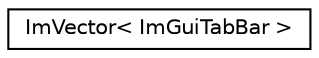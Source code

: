 digraph "Graphical Class Hierarchy"
{
 // LATEX_PDF_SIZE
  edge [fontname="Helvetica",fontsize="10",labelfontname="Helvetica",labelfontsize="10"];
  node [fontname="Helvetica",fontsize="10",shape=record];
  rankdir="LR";
  Node0 [label="ImVector\< ImGuiTabBar \>",height=0.2,width=0.4,color="black", fillcolor="white", style="filled",URL="$structImVector.html",tooltip=" "];
}
